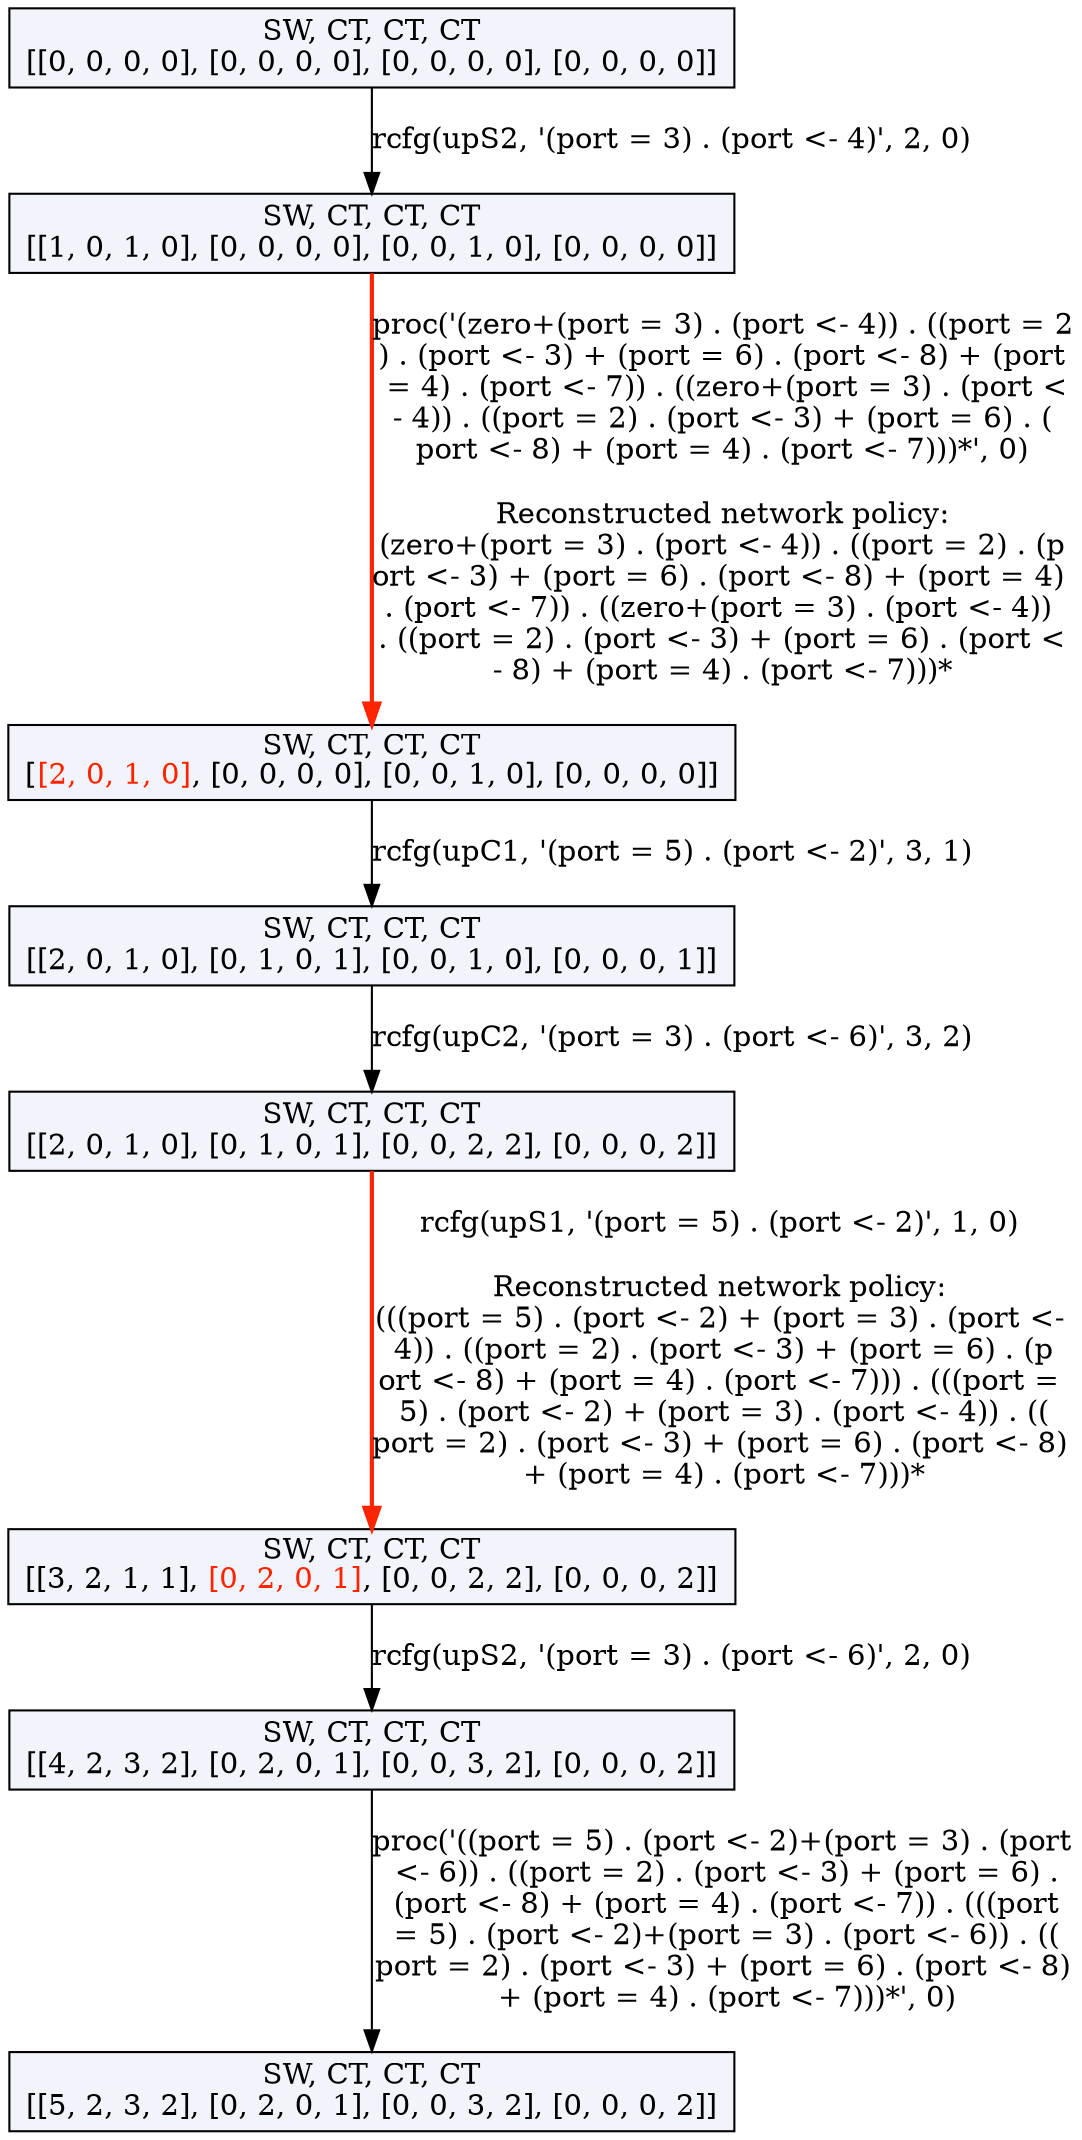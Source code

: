 digraph g {
n0 [label=<SW, CT, CT, CT<br/>[[0, 0, 0, 0], [0, 0, 0, 0], [0, 0, 0, 0], [0, 0, 0, 0]]>, shape=rectangle, style=filled, fillcolor="#F2F4FB"];
n1 [label=<SW, CT, CT, CT<br/>[[1, 0, 1, 0], [0, 0, 0, 0], [0, 0, 1, 0], [0, 0, 0, 0]]>, shape=rectangle, style=filled, fillcolor="#F2F4FB"];
n0 -> n1 [label="rcfg(upS2, '(port = 3) . (port <- 4)', 2, 0)", color="#000000", penwidth=1.0];
n2 [label=<SW, CT, CT, CT<br/>[<font color="#FF2400">[2, 0, 1, 0]</font>, [0, 0, 0, 0], [0, 0, 1, 0], [0, 0, 0, 0]]>, shape=rectangle, style=filled, fillcolor="#F2F4FB"];
n1 -> n2 [label="proc('(zero+(port = 3) . (port <- 4)) . ((port = 2
) . (port <- 3) + (port = 6) . (port <- 8) + (port
 = 4) . (port <- 7)) . ((zero+(port = 3) . (port <
- 4)) . ((port = 2) . (port <- 3) + (port = 6) . (
port <- 8) + (port = 4) . (port <- 7)))*', 0)

Reconstructed network policy:
(zero+(port = 3) . (port <- 4)) . ((port = 2) . (p
ort <- 3) + (port = 6) . (port <- 8) + (port = 4) 
. (port <- 7)) . ((zero+(port = 3) . (port <- 4)) 
. ((port = 2) . (port <- 3) + (port = 6) . (port <
- 8) + (port = 4) . (port <- 7)))*", color="#FF2400", penwidth=2.0];
n3 [label=<SW, CT, CT, CT<br/>[[2, 0, 1, 0], [0, 1, 0, 1], [0, 0, 1, 0], [0, 0, 0, 1]]>, shape=rectangle, style=filled, fillcolor="#F2F4FB"];
n2 -> n3 [label="rcfg(upC1, '(port = 5) . (port <- 2)', 3, 1)", color="#000000", penwidth=1.0];
n4 [label=<SW, CT, CT, CT<br/>[[2, 0, 1, 0], [0, 1, 0, 1], [0, 0, 2, 2], [0, 0, 0, 2]]>, shape=rectangle, style=filled, fillcolor="#F2F4FB"];
n3 -> n4 [label="rcfg(upC2, '(port = 3) . (port <- 6)', 3, 2)", color="#000000", penwidth=1.0];
n5 [label=<SW, CT, CT, CT<br/>[[3, 2, 1, 1], <font color="#FF2400">[0, 2, 0, 1]</font>, [0, 0, 2, 2], [0, 0, 0, 2]]>, shape=rectangle, style=filled, fillcolor="#F2F4FB"];
n4 -> n5 [label="rcfg(upS1, '(port = 5) . (port <- 2)', 1, 0)

Reconstructed network policy:
(((port = 5) . (port <- 2) + (port = 3) . (port <-
 4)) . ((port = 2) . (port <- 3) + (port = 6) . (p
ort <- 8) + (port = 4) . (port <- 7))) . (((port =
 5) . (port <- 2) + (port = 3) . (port <- 4)) . ((
port = 2) . (port <- 3) + (port = 6) . (port <- 8)
 + (port = 4) . (port <- 7)))*", color="#FF2400", penwidth=2.0];
n6 [label=<SW, CT, CT, CT<br/>[[4, 2, 3, 2], [0, 2, 0, 1], [0, 0, 3, 2], [0, 0, 0, 2]]>, shape=rectangle, style=filled, fillcolor="#F2F4FB"];
n5 -> n6 [label="rcfg(upS2, '(port = 3) . (port <- 6)', 2, 0)", color="#000000", penwidth=1.0];
n7 [label=<SW, CT, CT, CT<br/>[[5, 2, 3, 2], [0, 2, 0, 1], [0, 0, 3, 2], [0, 0, 0, 2]]>, shape=rectangle, style=filled, fillcolor="#F2F4FB"];
n6 -> n7 [label="proc('((port = 5) . (port <- 2)+(port = 3) . (port
 <- 6)) . ((port = 2) . (port <- 3) + (port = 6) .
 (port <- 8) + (port = 4) . (port <- 7)) . (((port
 = 5) . (port <- 2)+(port = 3) . (port <- 6)) . ((
port = 2) . (port <- 3) + (port = 6) . (port <- 8)
 + (port = 4) . (port <- 7)))*', 0)", color="#000000", penwidth=1.0];
}